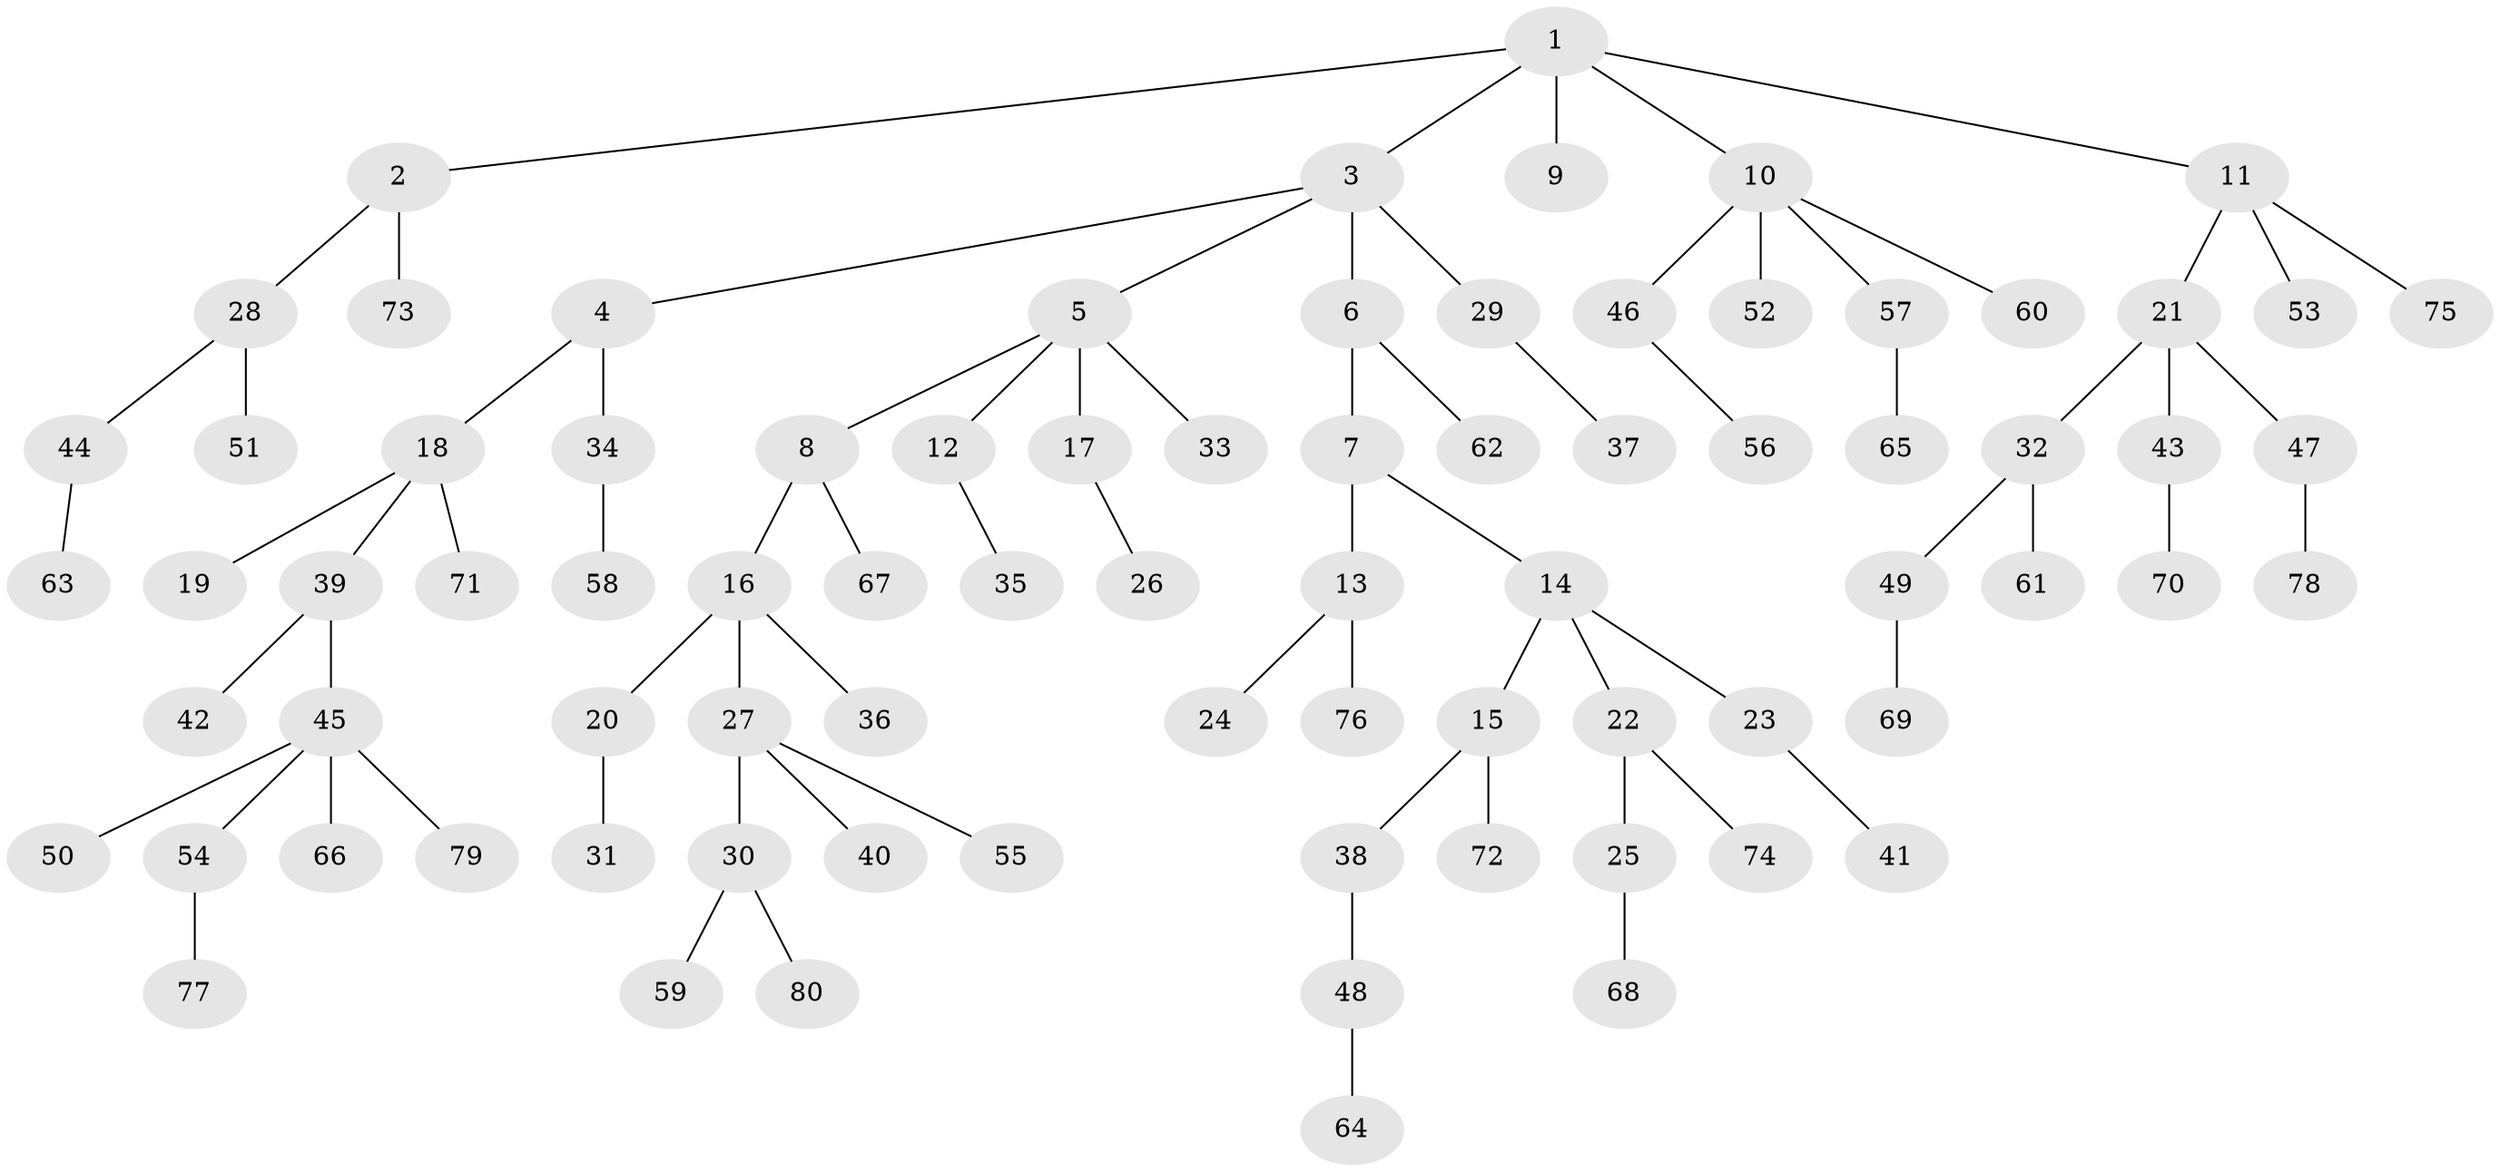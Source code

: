// coarse degree distribution, {4: 0.125, 2: 0.3125, 3: 0.125, 1: 0.4375}
// Generated by graph-tools (version 1.1) at 2025/51/03/04/25 22:51:47]
// undirected, 80 vertices, 79 edges
graph export_dot {
  node [color=gray90,style=filled];
  1;
  2;
  3;
  4;
  5;
  6;
  7;
  8;
  9;
  10;
  11;
  12;
  13;
  14;
  15;
  16;
  17;
  18;
  19;
  20;
  21;
  22;
  23;
  24;
  25;
  26;
  27;
  28;
  29;
  30;
  31;
  32;
  33;
  34;
  35;
  36;
  37;
  38;
  39;
  40;
  41;
  42;
  43;
  44;
  45;
  46;
  47;
  48;
  49;
  50;
  51;
  52;
  53;
  54;
  55;
  56;
  57;
  58;
  59;
  60;
  61;
  62;
  63;
  64;
  65;
  66;
  67;
  68;
  69;
  70;
  71;
  72;
  73;
  74;
  75;
  76;
  77;
  78;
  79;
  80;
  1 -- 2;
  1 -- 3;
  1 -- 9;
  1 -- 10;
  1 -- 11;
  2 -- 28;
  2 -- 73;
  3 -- 4;
  3 -- 5;
  3 -- 6;
  3 -- 29;
  4 -- 18;
  4 -- 34;
  5 -- 8;
  5 -- 12;
  5 -- 17;
  5 -- 33;
  6 -- 7;
  6 -- 62;
  7 -- 13;
  7 -- 14;
  8 -- 16;
  8 -- 67;
  10 -- 46;
  10 -- 52;
  10 -- 57;
  10 -- 60;
  11 -- 21;
  11 -- 53;
  11 -- 75;
  12 -- 35;
  13 -- 24;
  13 -- 76;
  14 -- 15;
  14 -- 22;
  14 -- 23;
  15 -- 38;
  15 -- 72;
  16 -- 20;
  16 -- 27;
  16 -- 36;
  17 -- 26;
  18 -- 19;
  18 -- 39;
  18 -- 71;
  20 -- 31;
  21 -- 32;
  21 -- 43;
  21 -- 47;
  22 -- 25;
  22 -- 74;
  23 -- 41;
  25 -- 68;
  27 -- 30;
  27 -- 40;
  27 -- 55;
  28 -- 44;
  28 -- 51;
  29 -- 37;
  30 -- 59;
  30 -- 80;
  32 -- 49;
  32 -- 61;
  34 -- 58;
  38 -- 48;
  39 -- 42;
  39 -- 45;
  43 -- 70;
  44 -- 63;
  45 -- 50;
  45 -- 54;
  45 -- 66;
  45 -- 79;
  46 -- 56;
  47 -- 78;
  48 -- 64;
  49 -- 69;
  54 -- 77;
  57 -- 65;
}
